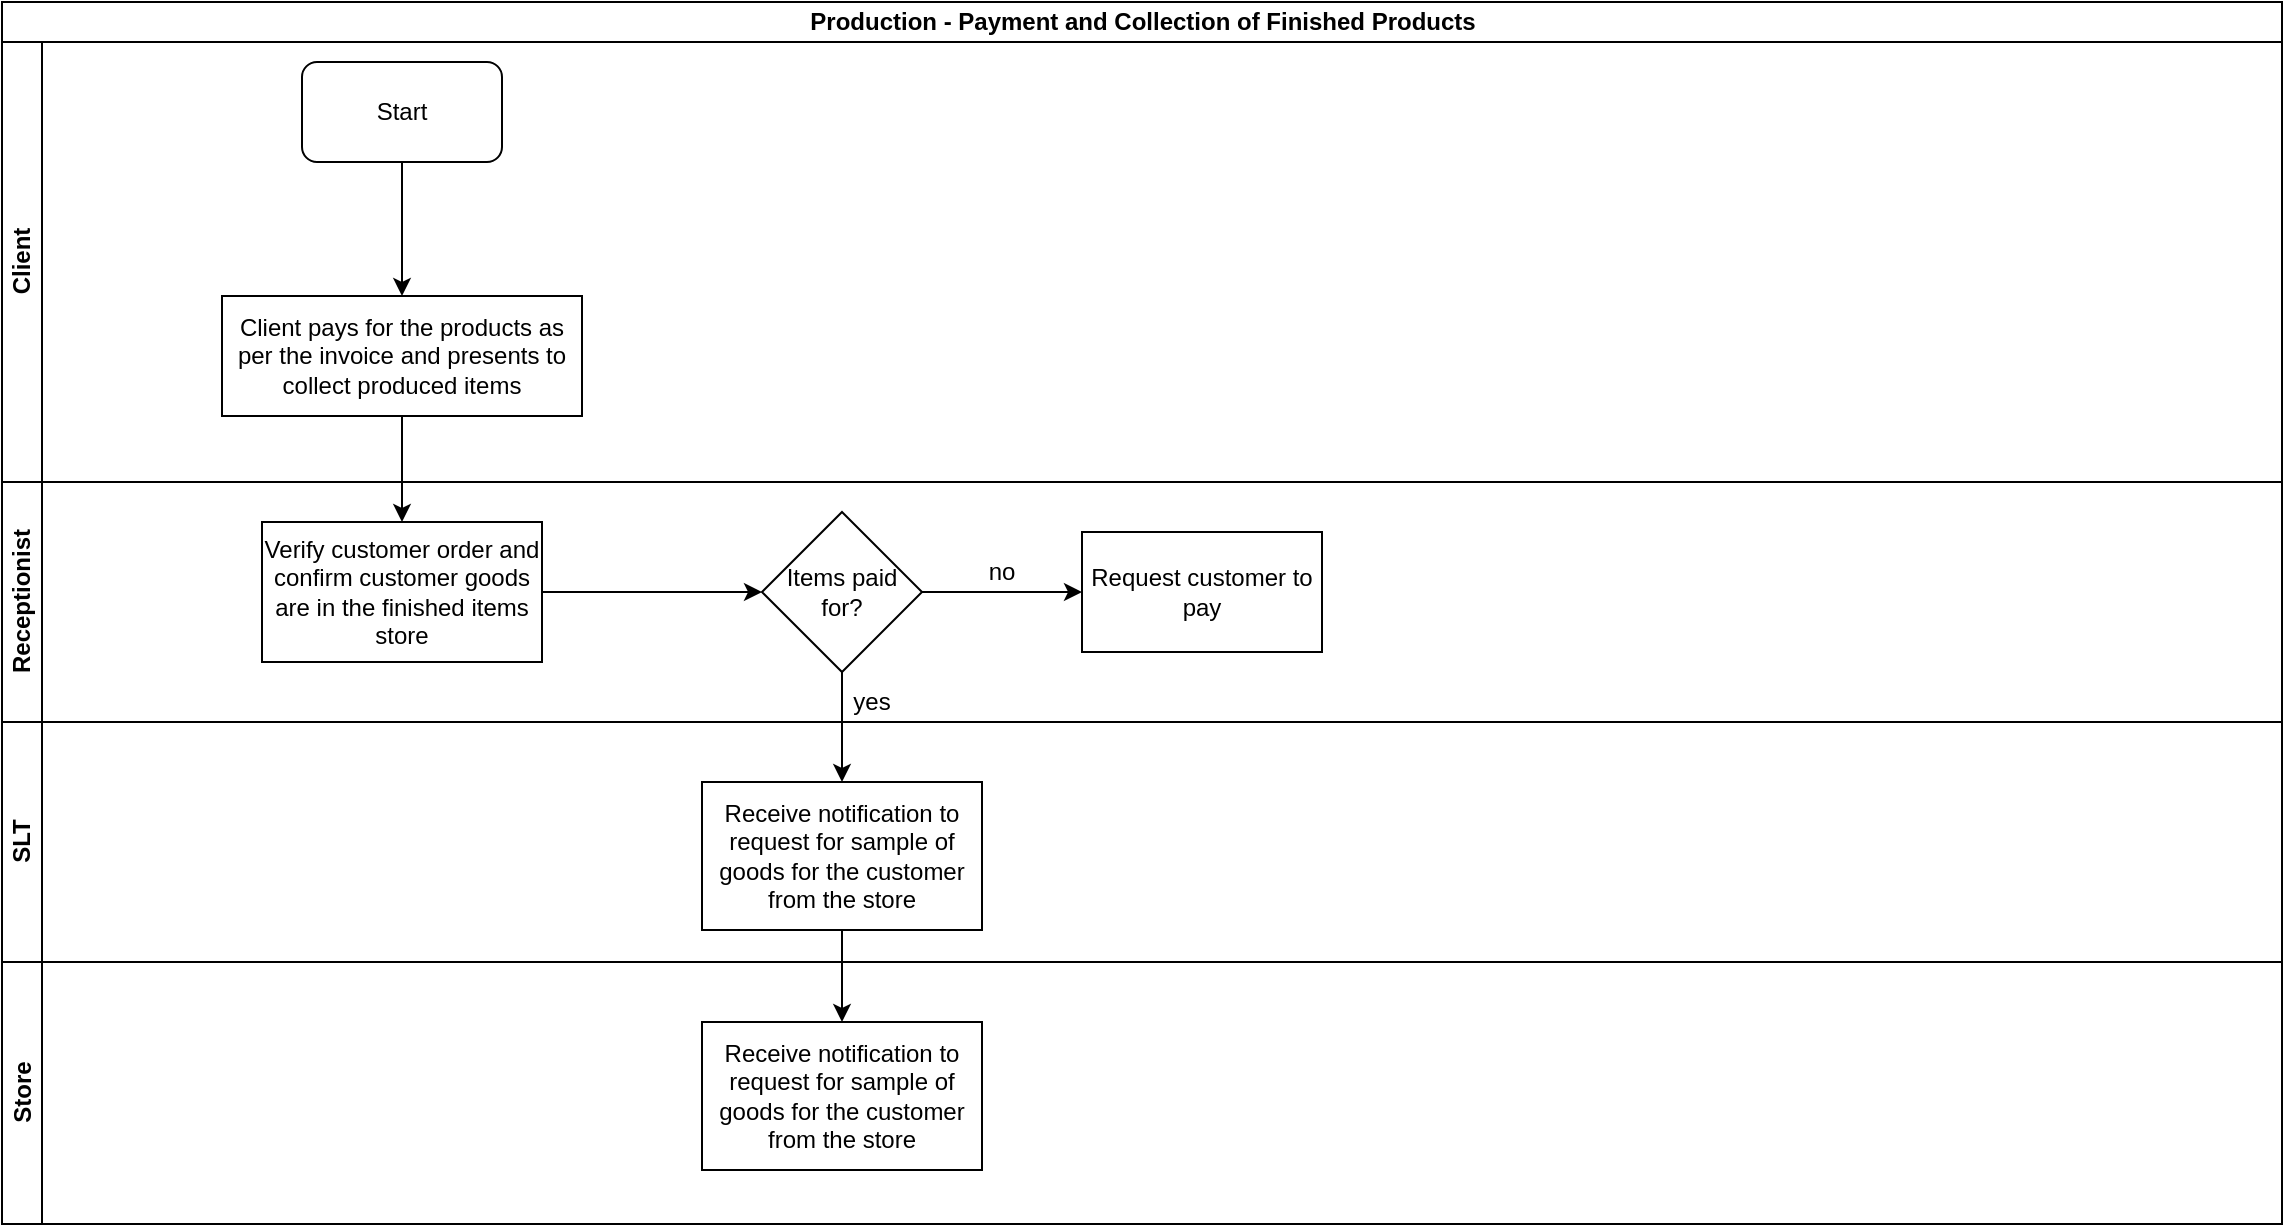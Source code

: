 <mxfile version="13.10.6" type="github">
  <diagram id="sDaHL3oUhYIQM5YOXVi2" name="Page-1">
    <mxGraphModel dx="1038" dy="547" grid="1" gridSize="10" guides="1" tooltips="1" connect="1" arrows="1" fold="1" page="1" pageScale="1" pageWidth="1169" pageHeight="827" math="0" shadow="0">
      <root>
        <mxCell id="0" />
        <mxCell id="1" parent="0" />
        <mxCell id="QtgEVoFr9BnThGwDQ1Jx-1" value="Production - Payment and Collection of Finished Products" style="swimlane;html=1;childLayout=stackLayout;resizeParent=1;resizeParentMax=0;horizontal=1;startSize=20;horizontalStack=0;" parent="1" vertex="1">
          <mxGeometry x="20" y="10" width="1140" height="611" as="geometry" />
        </mxCell>
        <mxCell id="QtgEVoFr9BnThGwDQ1Jx-2" value="Client" style="swimlane;html=1;startSize=20;horizontal=0;" parent="QtgEVoFr9BnThGwDQ1Jx-1" vertex="1">
          <mxGeometry y="20" width="1140" height="220" as="geometry" />
        </mxCell>
        <mxCell id="QtgEVoFr9BnThGwDQ1Jx-6" value="Start" style="rounded=1;whiteSpace=wrap;html=1;" parent="QtgEVoFr9BnThGwDQ1Jx-2" vertex="1">
          <mxGeometry x="150" y="10" width="100" height="50" as="geometry" />
        </mxCell>
        <mxCell id="QtgEVoFr9BnThGwDQ1Jx-9" value="Client pays for the products as per the invoice and presents to collect produced items" style="rounded=0;whiteSpace=wrap;html=1;" parent="QtgEVoFr9BnThGwDQ1Jx-2" vertex="1">
          <mxGeometry x="110" y="127" width="180" height="60" as="geometry" />
        </mxCell>
        <mxCell id="QtgEVoFr9BnThGwDQ1Jx-8" value="" style="edgeStyle=orthogonalEdgeStyle;rounded=0;orthogonalLoop=1;jettySize=auto;html=1;entryX=0.5;entryY=0;entryDx=0;entryDy=0;" parent="QtgEVoFr9BnThGwDQ1Jx-2" source="QtgEVoFr9BnThGwDQ1Jx-6" target="QtgEVoFr9BnThGwDQ1Jx-9" edge="1">
          <mxGeometry relative="1" as="geometry">
            <mxPoint x="200" y="135" as="targetPoint" />
          </mxGeometry>
        </mxCell>
        <mxCell id="QtgEVoFr9BnThGwDQ1Jx-3" value="Receptionist" style="swimlane;html=1;startSize=20;horizontal=0;" parent="QtgEVoFr9BnThGwDQ1Jx-1" vertex="1">
          <mxGeometry y="240" width="1140" height="120" as="geometry" />
        </mxCell>
        <mxCell id="QtgEVoFr9BnThGwDQ1Jx-10" value="Verify customer order and confirm customer goods are in the finished items store" style="whiteSpace=wrap;html=1;rounded=0;" parent="QtgEVoFr9BnThGwDQ1Jx-3" vertex="1">
          <mxGeometry x="130" y="20" width="140" height="70" as="geometry" />
        </mxCell>
        <mxCell id="QtgEVoFr9BnThGwDQ1Jx-14" value="Request customer to pay" style="whiteSpace=wrap;html=1;rounded=0;" parent="QtgEVoFr9BnThGwDQ1Jx-3" vertex="1">
          <mxGeometry x="540" y="25" width="120" height="60" as="geometry" />
        </mxCell>
        <mxCell id="QtgEVoFr9BnThGwDQ1Jx-16" value="no" style="text;html=1;strokeColor=none;fillColor=none;align=center;verticalAlign=middle;whiteSpace=wrap;rounded=0;" parent="QtgEVoFr9BnThGwDQ1Jx-3" vertex="1">
          <mxGeometry x="480" y="35" width="40" height="20" as="geometry" />
        </mxCell>
        <mxCell id="qshhsQpP-9BkvkcFFcNP-1" value="yes" style="text;html=1;strokeColor=none;fillColor=none;align=center;verticalAlign=middle;whiteSpace=wrap;rounded=0;" vertex="1" parent="QtgEVoFr9BnThGwDQ1Jx-3">
          <mxGeometry x="415" y="100" width="40" height="20" as="geometry" />
        </mxCell>
        <mxCell id="QtgEVoFr9BnThGwDQ1Jx-4" value="SLT" style="swimlane;html=1;startSize=20;horizontal=0;" parent="QtgEVoFr9BnThGwDQ1Jx-1" vertex="1">
          <mxGeometry y="360" width="1140" height="120" as="geometry" />
        </mxCell>
        <mxCell id="QtgEVoFr9BnThGwDQ1Jx-17" value="Receive notification to request for sample of goods for the customer from the store" style="whiteSpace=wrap;html=1;rounded=0;" parent="QtgEVoFr9BnThGwDQ1Jx-4" vertex="1">
          <mxGeometry x="350" y="30" width="140" height="74" as="geometry" />
        </mxCell>
        <mxCell id="QtgEVoFr9BnThGwDQ1Jx-11" value="" style="edgeStyle=orthogonalEdgeStyle;rounded=0;orthogonalLoop=1;jettySize=auto;html=1;" parent="QtgEVoFr9BnThGwDQ1Jx-1" source="QtgEVoFr9BnThGwDQ1Jx-9" target="QtgEVoFr9BnThGwDQ1Jx-10" edge="1">
          <mxGeometry relative="1" as="geometry" />
        </mxCell>
        <mxCell id="QtgEVoFr9BnThGwDQ1Jx-19" value="Store" style="swimlane;html=1;startSize=20;horizontal=0;" parent="QtgEVoFr9BnThGwDQ1Jx-1" vertex="1">
          <mxGeometry y="480" width="1140" height="131" as="geometry" />
        </mxCell>
        <mxCell id="QtgEVoFr9BnThGwDQ1Jx-20" value="Receive notification to request for sample of goods for the customer from the store" style="whiteSpace=wrap;html=1;rounded=0;" parent="QtgEVoFr9BnThGwDQ1Jx-19" vertex="1">
          <mxGeometry x="350" y="30" width="140" height="74" as="geometry" />
        </mxCell>
        <mxCell id="QtgEVoFr9BnThGwDQ1Jx-22" value="" style="edgeStyle=orthogonalEdgeStyle;rounded=0;orthogonalLoop=1;jettySize=auto;html=1;entryX=0.5;entryY=0;entryDx=0;entryDy=0;" parent="QtgEVoFr9BnThGwDQ1Jx-1" source="QtgEVoFr9BnThGwDQ1Jx-17" target="QtgEVoFr9BnThGwDQ1Jx-20" edge="1">
          <mxGeometry relative="1" as="geometry">
            <mxPoint x="420" y="551" as="targetPoint" />
          </mxGeometry>
        </mxCell>
        <mxCell id="QtgEVoFr9BnThGwDQ1Jx-15" value="" style="edgeStyle=orthogonalEdgeStyle;rounded=0;orthogonalLoop=1;jettySize=auto;html=1;" parent="1" source="QtgEVoFr9BnThGwDQ1Jx-12" target="QtgEVoFr9BnThGwDQ1Jx-14" edge="1">
          <mxGeometry relative="1" as="geometry" />
        </mxCell>
        <mxCell id="QtgEVoFr9BnThGwDQ1Jx-18" value="" style="edgeStyle=orthogonalEdgeStyle;rounded=0;orthogonalLoop=1;jettySize=auto;html=1;" parent="1" source="QtgEVoFr9BnThGwDQ1Jx-12" target="QtgEVoFr9BnThGwDQ1Jx-17" edge="1">
          <mxGeometry relative="1" as="geometry" />
        </mxCell>
        <mxCell id="QtgEVoFr9BnThGwDQ1Jx-12" value="Items paid for?" style="rhombus;whiteSpace=wrap;html=1;rounded=0;" parent="1" vertex="1">
          <mxGeometry x="400" y="265" width="80" height="80" as="geometry" />
        </mxCell>
        <mxCell id="QtgEVoFr9BnThGwDQ1Jx-13" value="" style="edgeStyle=orthogonalEdgeStyle;rounded=0;orthogonalLoop=1;jettySize=auto;html=1;" parent="1" source="QtgEVoFr9BnThGwDQ1Jx-10" target="QtgEVoFr9BnThGwDQ1Jx-12" edge="1">
          <mxGeometry relative="1" as="geometry" />
        </mxCell>
      </root>
    </mxGraphModel>
  </diagram>
</mxfile>
